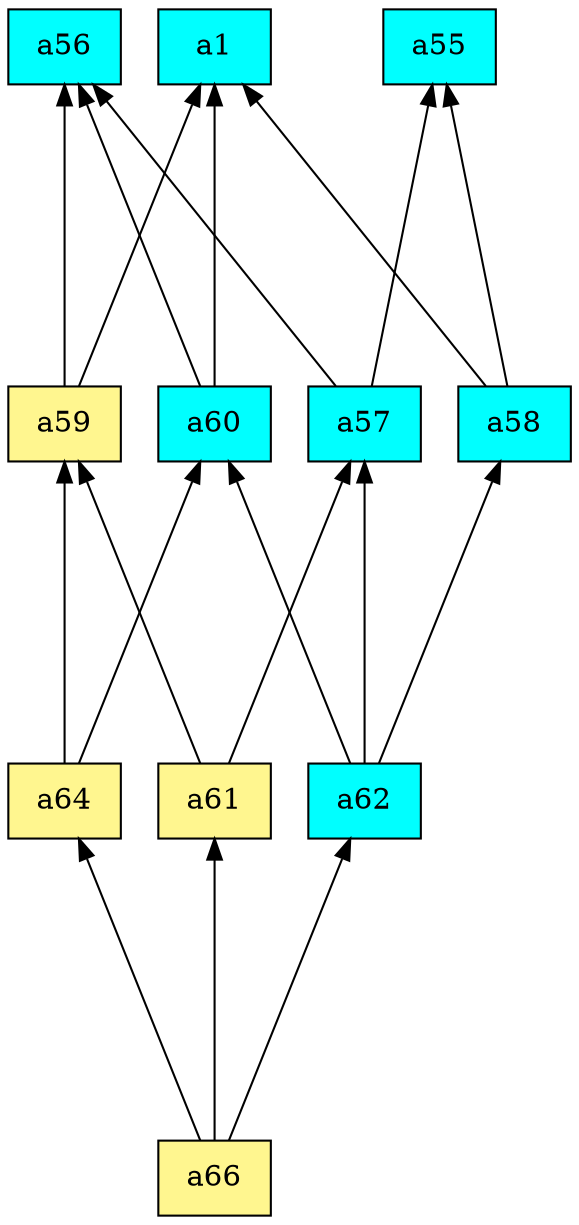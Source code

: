 digraph G {
rankdir=BT;ranksep="2.0";
"a61" [shape=record,fillcolor=khaki1,style=filled,label="{a61}"];
"a1" [shape=record,fillcolor=cyan,style=filled,label="{a1}"];
"a59" [shape=record,fillcolor=khaki1,style=filled,label="{a59}"];
"a58" [shape=record,fillcolor=cyan,style=filled,label="{a58}"];
"a64" [shape=record,fillcolor=khaki1,style=filled,label="{a64}"];
"a60" [shape=record,fillcolor=cyan,style=filled,label="{a60}"];
"a56" [shape=record,fillcolor=cyan,style=filled,label="{a56}"];
"a57" [shape=record,fillcolor=cyan,style=filled,label="{a57}"];
"a55" [shape=record,fillcolor=cyan,style=filled,label="{a55}"];
"a66" [shape=record,fillcolor=khaki1,style=filled,label="{a66}"];
"a62" [shape=record,fillcolor=cyan,style=filled,label="{a62}"];
"a61" -> "a59"
"a61" -> "a57"
"a59" -> "a1"
"a59" -> "a56"
"a58" -> "a1"
"a58" -> "a55"
"a64" -> "a59"
"a64" -> "a60"
"a60" -> "a1"
"a60" -> "a56"
"a57" -> "a56"
"a57" -> "a55"
"a66" -> "a61"
"a66" -> "a64"
"a66" -> "a62"
"a62" -> "a58"
"a62" -> "a60"
"a62" -> "a57"
}